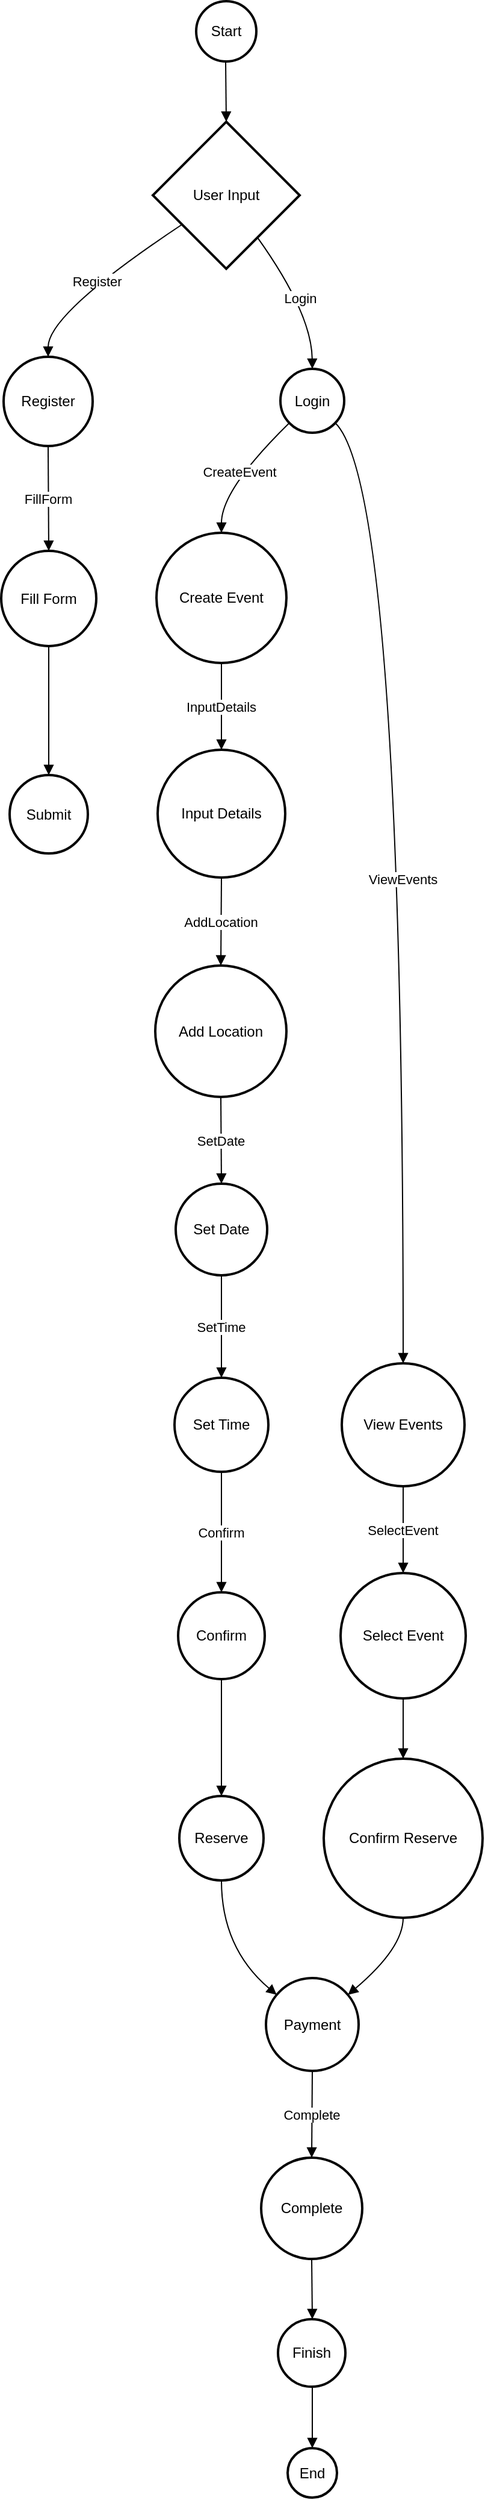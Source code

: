 <mxfile version="24.7.14">
  <diagram name="Page-1" id="hCvqMctJwslMsZuIM0uL">
    <mxGraphModel>
      <root>
        <mxCell id="0" />
        <mxCell id="1" parent="0" />
        <mxCell id="2" value="Start" style="ellipse;aspect=fixed;strokeWidth=2;whiteSpace=wrap;" vertex="1" parent="1">
          <mxGeometry x="170" y="8" width="50" height="50" as="geometry" />
        </mxCell>
        <mxCell id="3" value="User Input" style="rhombus;strokeWidth=2;whiteSpace=wrap;" vertex="1" parent="1">
          <mxGeometry x="134" y="108" width="122" height="122" as="geometry" />
        </mxCell>
        <mxCell id="4" value="Login" style="ellipse;aspect=fixed;strokeWidth=2;whiteSpace=wrap;" vertex="1" parent="1">
          <mxGeometry x="240" y="313" width="53" height="53" as="geometry" />
        </mxCell>
        <mxCell id="5" value="Register" style="ellipse;aspect=fixed;strokeWidth=2;whiteSpace=wrap;" vertex="1" parent="1">
          <mxGeometry x="10" y="303" width="74" height="74" as="geometry" />
        </mxCell>
        <mxCell id="6" value="Fill Form" style="ellipse;aspect=fixed;strokeWidth=2;whiteSpace=wrap;" vertex="1" parent="1">
          <mxGeometry x="8" y="464" width="79" height="79" as="geometry" />
        </mxCell>
        <mxCell id="7" value="Submit" style="ellipse;aspect=fixed;strokeWidth=2;whiteSpace=wrap;" vertex="1" parent="1">
          <mxGeometry x="15" y="650" width="65" height="65" as="geometry" />
        </mxCell>
        <mxCell id="8" value="View Events" style="ellipse;aspect=fixed;strokeWidth=2;whiteSpace=wrap;" vertex="1" parent="1">
          <mxGeometry x="291" y="1138" width="102" height="102" as="geometry" />
        </mxCell>
        <mxCell id="9" value="Create Event" style="ellipse;aspect=fixed;strokeWidth=2;whiteSpace=wrap;" vertex="1" parent="1">
          <mxGeometry x="137" y="449" width="108" height="108" as="geometry" />
        </mxCell>
        <mxCell id="10" value="Input Details" style="ellipse;aspect=fixed;strokeWidth=2;whiteSpace=wrap;" vertex="1" parent="1">
          <mxGeometry x="138" y="629" width="106" height="106" as="geometry" />
        </mxCell>
        <mxCell id="11" value="Add Location" style="ellipse;aspect=fixed;strokeWidth=2;whiteSpace=wrap;" vertex="1" parent="1">
          <mxGeometry x="136" y="808" width="109" height="109" as="geometry" />
        </mxCell>
        <mxCell id="12" value="Set Date" style="ellipse;aspect=fixed;strokeWidth=2;whiteSpace=wrap;" vertex="1" parent="1">
          <mxGeometry x="153" y="989" width="76" height="76" as="geometry" />
        </mxCell>
        <mxCell id="13" value="Set Time" style="ellipse;aspect=fixed;strokeWidth=2;whiteSpace=wrap;" vertex="1" parent="1">
          <mxGeometry x="152" y="1150" width="78" height="78" as="geometry" />
        </mxCell>
        <mxCell id="14" value="Confirm" style="ellipse;aspect=fixed;strokeWidth=2;whiteSpace=wrap;" vertex="1" parent="1">
          <mxGeometry x="155" y="1328" width="72" height="72" as="geometry" />
        </mxCell>
        <mxCell id="15" value="Reserve" style="ellipse;aspect=fixed;strokeWidth=2;whiteSpace=wrap;" vertex="1" parent="1">
          <mxGeometry x="156" y="1497" width="70" height="70" as="geometry" />
        </mxCell>
        <mxCell id="16" value="Select Event" style="ellipse;aspect=fixed;strokeWidth=2;whiteSpace=wrap;" vertex="1" parent="1">
          <mxGeometry x="290" y="1312" width="104" height="104" as="geometry" />
        </mxCell>
        <mxCell id="17" value="Confirm Reserve" style="ellipse;aspect=fixed;strokeWidth=2;whiteSpace=wrap;" vertex="1" parent="1">
          <mxGeometry x="276" y="1466" width="132" height="132" as="geometry" />
        </mxCell>
        <mxCell id="18" value="Payment" style="ellipse;aspect=fixed;strokeWidth=2;whiteSpace=wrap;" vertex="1" parent="1">
          <mxGeometry x="228" y="1648" width="77" height="77" as="geometry" />
        </mxCell>
        <mxCell id="19" value="Complete" style="ellipse;aspect=fixed;strokeWidth=2;whiteSpace=wrap;" vertex="1" parent="1">
          <mxGeometry x="224" y="1797" width="84" height="84" as="geometry" />
        </mxCell>
        <mxCell id="20" value="Finish" style="ellipse;aspect=fixed;strokeWidth=2;whiteSpace=wrap;" vertex="1" parent="1">
          <mxGeometry x="238" y="1931" width="56" height="56" as="geometry" />
        </mxCell>
        <mxCell id="21" value="End" style="ellipse;aspect=fixed;strokeWidth=2;whiteSpace=wrap;" vertex="1" parent="1">
          <mxGeometry x="246" y="2038" width="41" height="41" as="geometry" />
        </mxCell>
        <mxCell id="22" value="" style="curved=1;startArrow=none;endArrow=block;exitX=0.49;exitY=1;entryX=0.5;entryY=0;" edge="1" parent="1" source="2" target="3">
          <mxGeometry relative="1" as="geometry">
            <Array as="points" />
          </mxGeometry>
        </mxCell>
        <mxCell id="23" value="Login" style="curved=1;startArrow=none;endArrow=block;exitX=0.87;exitY=1;entryX=0.5;entryY=0;" edge="1" parent="1" source="3" target="4">
          <mxGeometry relative="1" as="geometry">
            <Array as="points">
              <mxPoint x="266" y="267" />
            </Array>
          </mxGeometry>
        </mxCell>
        <mxCell id="24" value="Register" style="curved=1;startArrow=none;endArrow=block;exitX=0;exitY=0.83;entryX=0.5;entryY=0;" edge="1" parent="1" source="3" target="5">
          <mxGeometry relative="1" as="geometry">
            <Array as="points">
              <mxPoint x="47" y="267" />
            </Array>
          </mxGeometry>
        </mxCell>
        <mxCell id="25" value="FillForm" style="curved=1;startArrow=none;endArrow=block;exitX=0.5;exitY=0.99;entryX=0.5;entryY=-0.01;" edge="1" parent="1" source="5" target="6">
          <mxGeometry relative="1" as="geometry">
            <Array as="points" />
          </mxGeometry>
        </mxCell>
        <mxCell id="26" value="" style="curved=1;startArrow=none;endArrow=block;exitX=0.5;exitY=0.99;entryX=0.5;entryY=0;" edge="1" parent="1" source="6" target="7">
          <mxGeometry relative="1" as="geometry">
            <Array as="points" />
          </mxGeometry>
        </mxCell>
        <mxCell id="27" value="ViewEvents" style="curved=1;startArrow=none;endArrow=block;exitX=1;exitY=0.99;entryX=0.5;entryY=0;" edge="1" parent="1" source="4" target="8">
          <mxGeometry relative="1" as="geometry">
            <Array as="points">
              <mxPoint x="342" y="413" />
            </Array>
          </mxGeometry>
        </mxCell>
        <mxCell id="28" value="CreateEvent" style="curved=1;startArrow=none;endArrow=block;exitX=0;exitY=0.99;entryX=0.5;entryY=0;" edge="1" parent="1" source="4" target="9">
          <mxGeometry relative="1" as="geometry">
            <Array as="points">
              <mxPoint x="191" y="413" />
            </Array>
          </mxGeometry>
        </mxCell>
        <mxCell id="29" value="InputDetails" style="curved=1;startArrow=none;endArrow=block;exitX=0.5;exitY=1;entryX=0.5;entryY=0;" edge="1" parent="1" source="9" target="10">
          <mxGeometry relative="1" as="geometry">
            <Array as="points" />
          </mxGeometry>
        </mxCell>
        <mxCell id="30" value="AddLocation" style="curved=1;startArrow=none;endArrow=block;exitX=0.5;exitY=1;entryX=0.5;entryY=0;" edge="1" parent="1" source="10" target="11">
          <mxGeometry relative="1" as="geometry">
            <Array as="points" />
          </mxGeometry>
        </mxCell>
        <mxCell id="31" value="SetDate" style="curved=1;startArrow=none;endArrow=block;exitX=0.5;exitY=1;entryX=0.5;entryY=0.01;" edge="1" parent="1" source="11" target="12">
          <mxGeometry relative="1" as="geometry">
            <Array as="points" />
          </mxGeometry>
        </mxCell>
        <mxCell id="32" value="SetTime" style="curved=1;startArrow=none;endArrow=block;exitX=0.5;exitY=1;entryX=0.5;entryY=0;" edge="1" parent="1" source="12" target="13">
          <mxGeometry relative="1" as="geometry">
            <Array as="points" />
          </mxGeometry>
        </mxCell>
        <mxCell id="33" value="Confirm" style="curved=1;startArrow=none;endArrow=block;exitX=0.5;exitY=0.99;entryX=0.5;entryY=0;" edge="1" parent="1" source="13" target="14">
          <mxGeometry relative="1" as="geometry">
            <Array as="points" />
          </mxGeometry>
        </mxCell>
        <mxCell id="34" value="" style="curved=1;startArrow=none;endArrow=block;exitX=0.5;exitY=1;entryX=0.5;entryY=0;" edge="1" parent="1" source="14" target="15">
          <mxGeometry relative="1" as="geometry">
            <Array as="points" />
          </mxGeometry>
        </mxCell>
        <mxCell id="35" value="SelectEvent" style="curved=1;startArrow=none;endArrow=block;exitX=0.5;exitY=0.99;entryX=0.5;entryY=0;" edge="1" parent="1" source="8" target="16">
          <mxGeometry relative="1" as="geometry">
            <Array as="points" />
          </mxGeometry>
        </mxCell>
        <mxCell id="36" value="" style="curved=1;startArrow=none;endArrow=block;exitX=0.5;exitY=1;entryX=0.5;entryY=0;" edge="1" parent="1" source="16" target="17">
          <mxGeometry relative="1" as="geometry">
            <Array as="points" />
          </mxGeometry>
        </mxCell>
        <mxCell id="37" value="" style="curved=1;startArrow=none;endArrow=block;exitX=0.5;exitY=1;entryX=0;entryY=0.08;" edge="1" parent="1" source="15" target="18">
          <mxGeometry relative="1" as="geometry">
            <Array as="points">
              <mxPoint x="191" y="1623" />
            </Array>
          </mxGeometry>
        </mxCell>
        <mxCell id="38" value="" style="curved=1;startArrow=none;endArrow=block;exitX=0.5;exitY=1;entryX=1;entryY=0.08;" edge="1" parent="1" source="17" target="18">
          <mxGeometry relative="1" as="geometry">
            <Array as="points">
              <mxPoint x="342" y="1623" />
            </Array>
          </mxGeometry>
        </mxCell>
        <mxCell id="39" value="Complete" style="curved=1;startArrow=none;endArrow=block;exitX=0.5;exitY=1;entryX=0.5;entryY=0;" edge="1" parent="1" source="18" target="19">
          <mxGeometry relative="1" as="geometry">
            <Array as="points" />
          </mxGeometry>
        </mxCell>
        <mxCell id="40" value="" style="curved=1;startArrow=none;endArrow=block;exitX=0.5;exitY=1;entryX=0.51;entryY=0;" edge="1" parent="1" source="19" target="20">
          <mxGeometry relative="1" as="geometry">
            <Array as="points" />
          </mxGeometry>
        </mxCell>
        <mxCell id="41" value="" style="curved=1;startArrow=none;endArrow=block;exitX=0.51;exitY=1.01;entryX=0.5;entryY=-0.01;" edge="1" parent="1" source="20" target="21">
          <mxGeometry relative="1" as="geometry">
            <Array as="points" />
          </mxGeometry>
        </mxCell>
      </root>
    </mxGraphModel>
  </diagram>
</mxfile>
